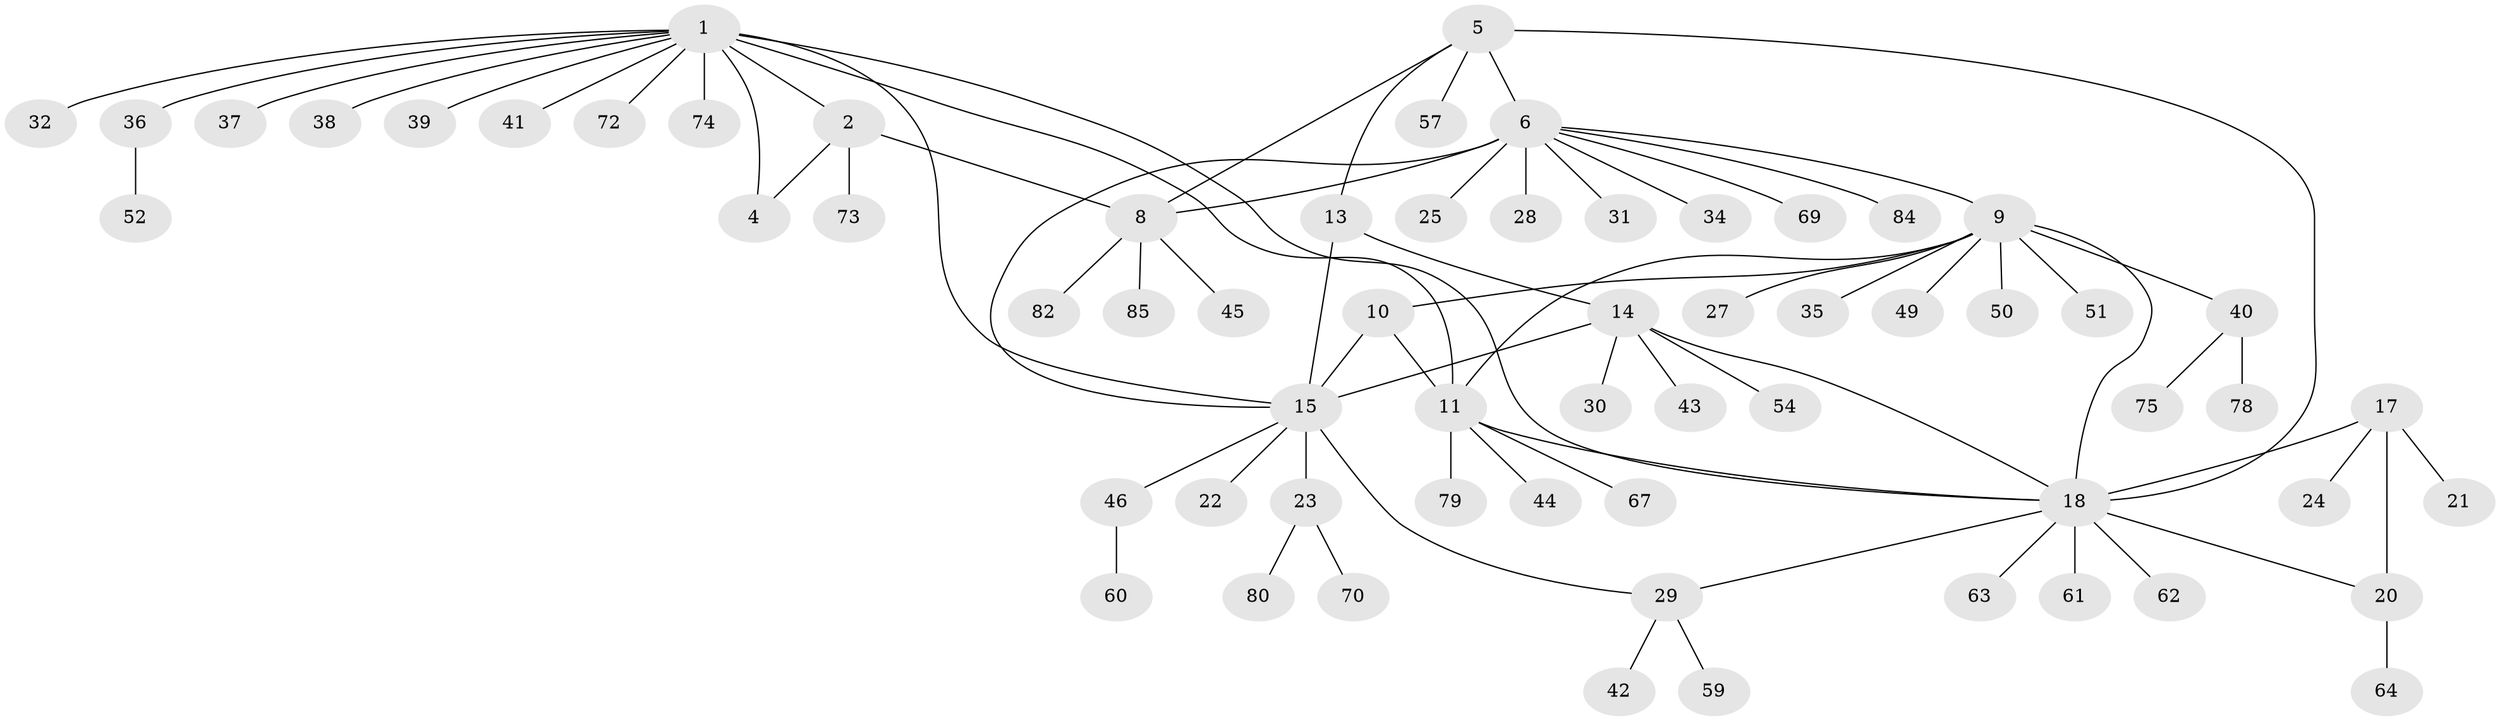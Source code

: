 // original degree distribution, {12: 0.011764705882352941, 5: 0.047058823529411764, 4: 0.07058823529411765, 7: 0.07058823529411765, 8: 0.03529411764705882, 6: 0.011764705882352941, 3: 0.023529411764705882, 13: 0.011764705882352941, 1: 0.6235294117647059, 2: 0.09411764705882353}
// Generated by graph-tools (version 1.1) at 2025/42/03/06/25 10:42:09]
// undirected, 64 vertices, 77 edges
graph export_dot {
graph [start="1"]
  node [color=gray90,style=filled];
  1 [super="+3"];
  2;
  4 [super="+33"];
  5 [super="+47"];
  6 [super="+7"];
  8 [super="+26"];
  9 [super="+12"];
  10;
  11 [super="+53"];
  13 [super="+66"];
  14 [super="+48"];
  15 [super="+16"];
  17 [super="+19"];
  18 [super="+83"];
  20 [super="+58"];
  21;
  22;
  23 [super="+71"];
  24;
  25;
  27;
  28 [super="+56"];
  29;
  30;
  31;
  32;
  34 [super="+76"];
  35;
  36;
  37;
  38;
  39;
  40 [super="+68"];
  41;
  42;
  43;
  44;
  45;
  46 [super="+81"];
  49;
  50;
  51;
  52 [super="+55"];
  54;
  57;
  59;
  60;
  61;
  62;
  63 [super="+65"];
  64;
  67;
  69;
  70;
  72;
  73;
  74 [super="+77"];
  75;
  78;
  79;
  80;
  82;
  84;
  85;
  1 -- 2 [weight=2];
  1 -- 4 [weight=2];
  1 -- 18;
  1 -- 32;
  1 -- 36;
  1 -- 37;
  1 -- 38;
  1 -- 39;
  1 -- 41;
  1 -- 72;
  1 -- 74;
  1 -- 11;
  1 -- 15;
  2 -- 4;
  2 -- 8;
  2 -- 73;
  5 -- 6 [weight=2];
  5 -- 8;
  5 -- 18;
  5 -- 57;
  5 -- 13;
  6 -- 8 [weight=2];
  6 -- 9;
  6 -- 25;
  6 -- 34;
  6 -- 84;
  6 -- 69;
  6 -- 28;
  6 -- 31;
  6 -- 15;
  8 -- 45;
  8 -- 82;
  8 -- 85;
  9 -- 10 [weight=2];
  9 -- 11 [weight=2];
  9 -- 35;
  9 -- 40;
  9 -- 49;
  9 -- 18;
  9 -- 51;
  9 -- 50;
  9 -- 27;
  10 -- 11;
  10 -- 15;
  11 -- 44;
  11 -- 67;
  11 -- 79;
  11 -- 18;
  13 -- 14;
  13 -- 15 [weight=2];
  14 -- 15 [weight=2];
  14 -- 18;
  14 -- 30;
  14 -- 43;
  14 -- 54;
  15 -- 46;
  15 -- 29;
  15 -- 22;
  15 -- 23;
  17 -- 18 [weight=2];
  17 -- 20 [weight=2];
  17 -- 21;
  17 -- 24;
  18 -- 20;
  18 -- 29;
  18 -- 61;
  18 -- 62;
  18 -- 63;
  20 -- 64;
  23 -- 70;
  23 -- 80;
  29 -- 42;
  29 -- 59;
  36 -- 52;
  40 -- 75;
  40 -- 78;
  46 -- 60;
}
